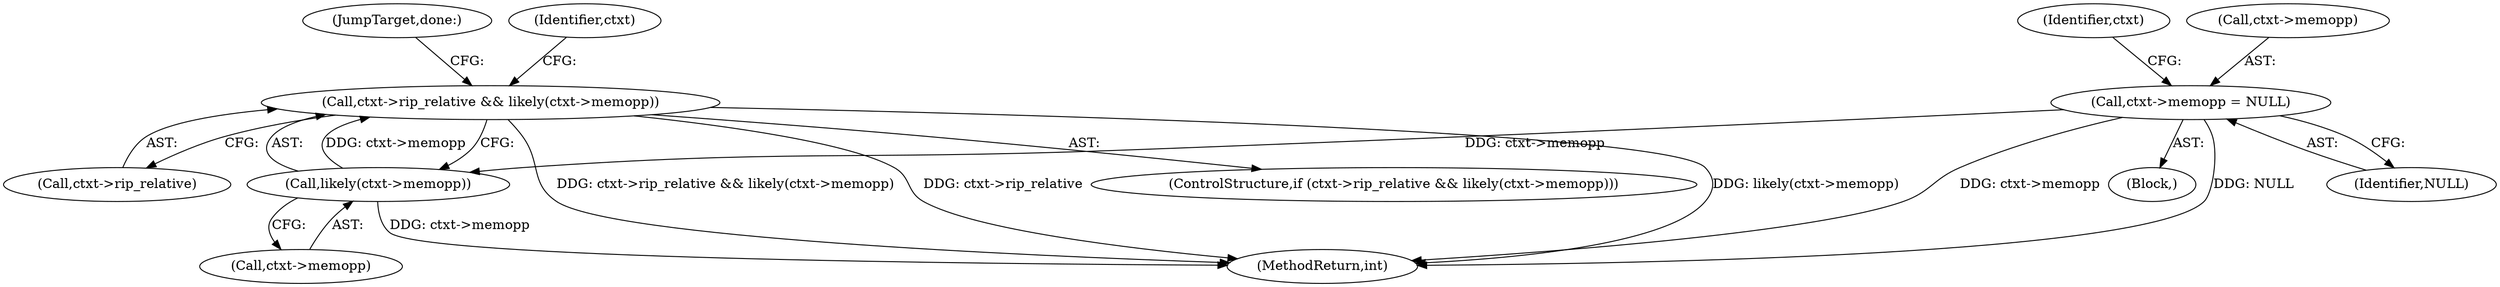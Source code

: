 digraph "0_linux_d9092f52d7e61dd1557f2db2400ddb430e85937e@pointer" {
"1001087" [label="(Call,ctxt->rip_relative && likely(ctxt->memopp))"];
"1001091" [label="(Call,likely(ctxt->memopp))"];
"1000164" [label="(Call,ctxt->memopp = NULL)"];
"1001092" [label="(Call,ctxt->memopp)"];
"1000168" [label="(Identifier,NULL)"];
"1001086" [label="(ControlStructure,if (ctxt->rip_relative && likely(ctxt->memopp)))"];
"1001128" [label="(MethodReturn,int)"];
"1000171" [label="(Identifier,ctxt)"];
"1000165" [label="(Call,ctxt->memopp)"];
"1000164" [label="(Call,ctxt->memopp = NULL)"];
"1001088" [label="(Call,ctxt->rip_relative)"];
"1001120" [label="(JumpTarget,done:)"];
"1001100" [label="(Identifier,ctxt)"];
"1001087" [label="(Call,ctxt->rip_relative && likely(ctxt->memopp))"];
"1001091" [label="(Call,likely(ctxt->memopp))"];
"1000133" [label="(Block,)"];
"1001087" -> "1001086"  [label="AST: "];
"1001087" -> "1001088"  [label="CFG: "];
"1001087" -> "1001091"  [label="CFG: "];
"1001088" -> "1001087"  [label="AST: "];
"1001091" -> "1001087"  [label="AST: "];
"1001100" -> "1001087"  [label="CFG: "];
"1001120" -> "1001087"  [label="CFG: "];
"1001087" -> "1001128"  [label="DDG: ctxt->rip_relative && likely(ctxt->memopp)"];
"1001087" -> "1001128"  [label="DDG: ctxt->rip_relative"];
"1001087" -> "1001128"  [label="DDG: likely(ctxt->memopp)"];
"1001091" -> "1001087"  [label="DDG: ctxt->memopp"];
"1001091" -> "1001092"  [label="CFG: "];
"1001092" -> "1001091"  [label="AST: "];
"1001091" -> "1001128"  [label="DDG: ctxt->memopp"];
"1000164" -> "1001091"  [label="DDG: ctxt->memopp"];
"1000164" -> "1000133"  [label="AST: "];
"1000164" -> "1000168"  [label="CFG: "];
"1000165" -> "1000164"  [label="AST: "];
"1000168" -> "1000164"  [label="AST: "];
"1000171" -> "1000164"  [label="CFG: "];
"1000164" -> "1001128"  [label="DDG: NULL"];
"1000164" -> "1001128"  [label="DDG: ctxt->memopp"];
}
